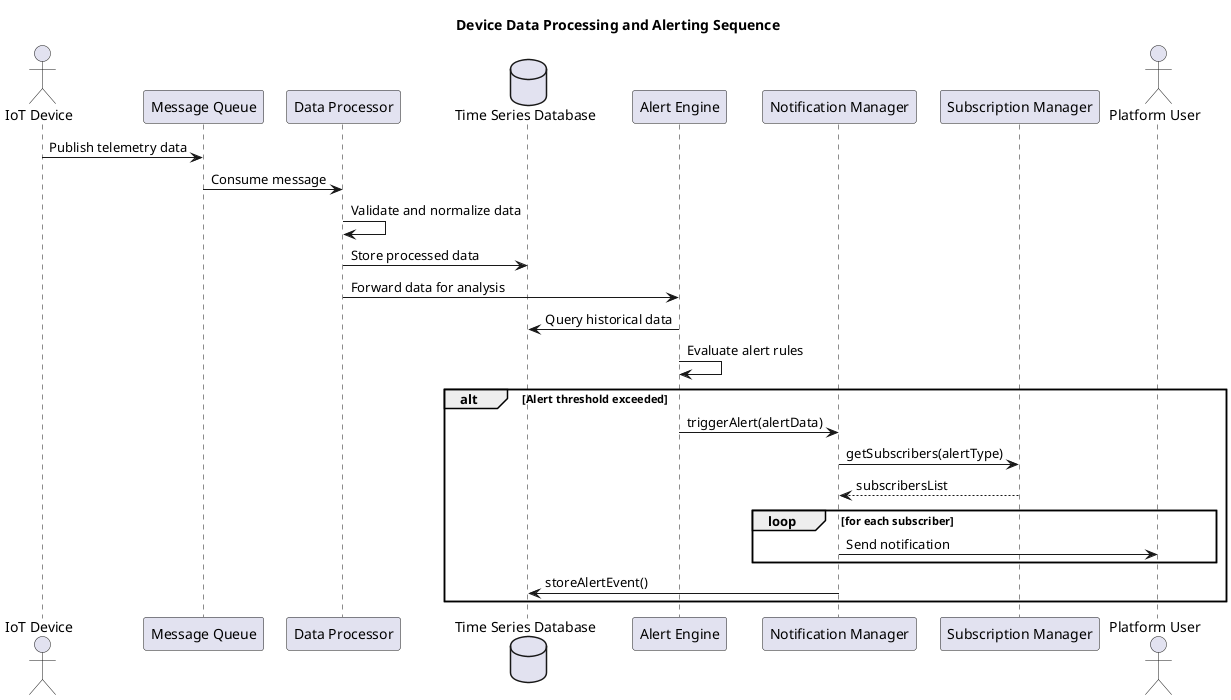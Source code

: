 @startuml Data Processing and Alerting Sequence
title "Device Data Processing and Alerting Sequence"

actor "IoT Device" as device
participant "Message Queue" as messageQueue
participant "Data Processor" as dataProcessor
database "Time Series Database" as timeseriesDB
participant "Alert Engine" as alertEngine
participant "Notification Manager" as notificationMgr
participant "Subscription Manager" as subscriptionMgr
actor "Platform User" as user

device -> messageQueue: Publish telemetry data
messageQueue -> dataProcessor: Consume message

dataProcessor -> dataProcessor: Validate and normalize data
dataProcessor -> timeseriesDB: Store processed data
dataProcessor -> alertEngine: Forward data for analysis

alertEngine -> timeseriesDB: Query historical data
alertEngine -> alertEngine: Evaluate alert rules

alt Alert threshold exceeded
    alertEngine -> notificationMgr: triggerAlert(alertData)
    notificationMgr -> subscriptionMgr: getSubscribers(alertType)
    subscriptionMgr --> notificationMgr: subscribersList

    loop for each subscriber
        notificationMgr -> user: Send notification
    end

    notificationMgr -> timeseriesDB: storeAlertEvent()
end

@enduml
